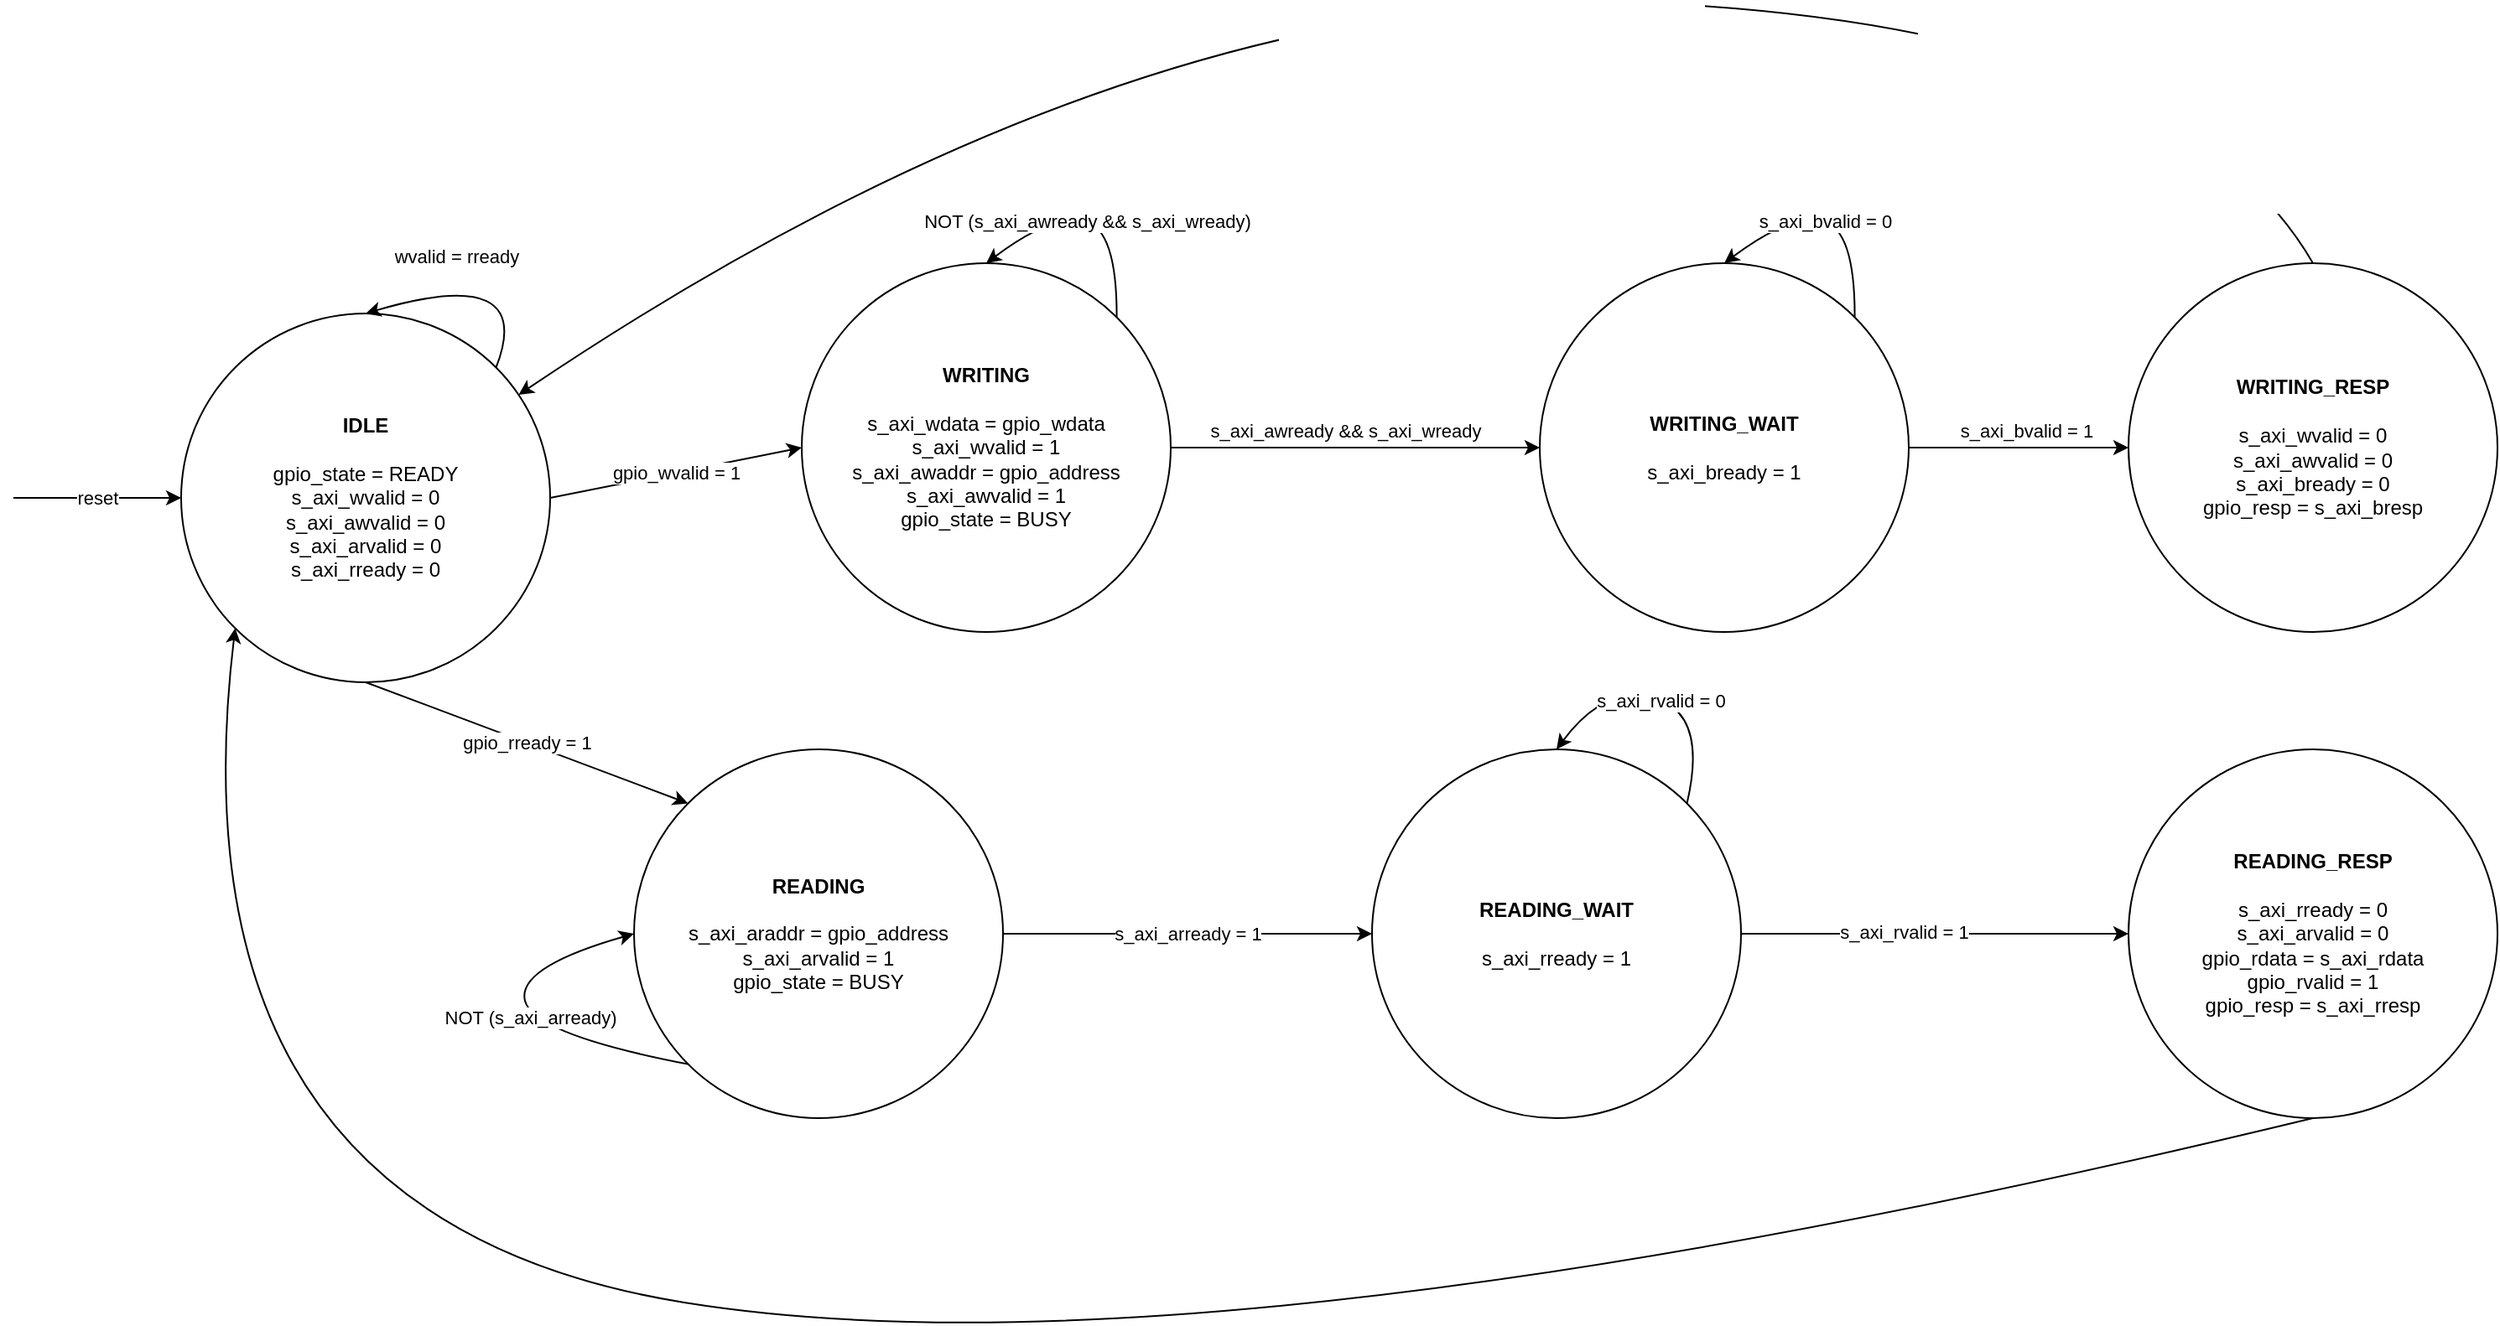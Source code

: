 <mxfile version="14.6.13" type="device"><diagram id="KzkpvSttfBbDstzL3J4R" name="Page-1"><mxGraphModel dx="2500" dy="2136" grid="1" gridSize="10" guides="1" tooltips="1" connect="1" arrows="1" fold="1" page="1" pageScale="1" pageWidth="827" pageHeight="1169" math="0" shadow="0"><root><mxCell id="0"/><mxCell id="1" parent="0"/><mxCell id="VTwZ0EljhyyL5-PaRoXg-1" value="&lt;b&gt;IDLE&lt;/b&gt;&lt;br&gt;&lt;br&gt;gpio_state = READY&lt;br&gt;s_axi_wvalid = 0&lt;br&gt;s_axi_awvalid = 0&lt;br&gt;s_axi_arvalid = 0&lt;br&gt;s_axi_rready = 0" style="ellipse;whiteSpace=wrap;html=1;aspect=fixed;" vertex="1" parent="1"><mxGeometry x="-30" y="60" width="220" height="220" as="geometry"/></mxCell><mxCell id="VTwZ0EljhyyL5-PaRoXg-3" value="&lt;b&gt;WRITING&lt;br&gt;&lt;/b&gt;&lt;br&gt;s_axi_wdata = gpio_wdata&lt;br&gt;s_axi_wvalid = 1&lt;br&gt;s_axi_awaddr = gpio_address&lt;br&gt;s_axi_awvalid = 1&lt;br&gt;gpio_state = BUSY" style="ellipse;whiteSpace=wrap;html=1;aspect=fixed;" vertex="1" parent="1"><mxGeometry x="340" y="30" width="220" height="220" as="geometry"/></mxCell><mxCell id="VTwZ0EljhyyL5-PaRoXg-4" value="gpio_wvalid = 1" style="endArrow=classic;html=1;exitX=1;exitY=0.5;exitDx=0;exitDy=0;entryX=0;entryY=0.5;entryDx=0;entryDy=0;" edge="1" parent="1" source="VTwZ0EljhyyL5-PaRoXg-1" target="VTwZ0EljhyyL5-PaRoXg-3"><mxGeometry width="50" height="50" relative="1" as="geometry"><mxPoint x="310" y="50" as="sourcePoint"/><mxPoint x="360" as="targetPoint"/></mxGeometry></mxCell><mxCell id="VTwZ0EljhyyL5-PaRoXg-5" value="gpio_rready = 1" style="endArrow=classic;html=1;exitX=0.5;exitY=1;exitDx=0;exitDy=0;entryX=0;entryY=0;entryDx=0;entryDy=0;" edge="1" parent="1" source="VTwZ0EljhyyL5-PaRoXg-1" target="VTwZ0EljhyyL5-PaRoXg-6"><mxGeometry width="50" height="50" relative="1" as="geometry"><mxPoint x="200" y="210" as="sourcePoint"/><mxPoint x="320.0" y="210" as="targetPoint"/></mxGeometry></mxCell><mxCell id="VTwZ0EljhyyL5-PaRoXg-6" value="&lt;b&gt;READING&lt;/b&gt;&lt;br&gt;&lt;br&gt;s_axi_araddr = gpio_address&lt;br&gt;s_axi_arvalid = 1&lt;br&gt;gpio_state = BUSY" style="ellipse;whiteSpace=wrap;html=1;aspect=fixed;" vertex="1" parent="1"><mxGeometry x="240" y="320" width="220" height="220" as="geometry"/></mxCell><mxCell id="VTwZ0EljhyyL5-PaRoXg-7" value="wvalid = rready" style="curved=1;endArrow=classic;html=1;entryX=0.5;entryY=0;entryDx=0;entryDy=0;exitX=1;exitY=0;exitDx=0;exitDy=0;" edge="1" parent="1" source="VTwZ0EljhyyL5-PaRoXg-1" target="VTwZ0EljhyyL5-PaRoXg-1"><mxGeometry x="0.288" y="-17" width="50" height="50" relative="1" as="geometry"><mxPoint x="250" y="60" as="sourcePoint"/><mxPoint x="250" y="10" as="targetPoint"/><Array as="points"><mxPoint x="182" y="30"/></Array><mxPoint as="offset"/></mxGeometry></mxCell><mxCell id="VTwZ0EljhyyL5-PaRoXg-8" value="reset" style="endArrow=classic;html=1;entryX=0;entryY=0.5;entryDx=0;entryDy=0;" edge="1" parent="1" target="VTwZ0EljhyyL5-PaRoXg-1"><mxGeometry width="50" height="50" relative="1" as="geometry"><mxPoint x="-130" y="170" as="sourcePoint"/><mxPoint x="120" y="-40" as="targetPoint"/></mxGeometry></mxCell><mxCell id="VTwZ0EljhyyL5-PaRoXg-9" value="NOT (s_axi_awready &amp;amp;&amp;amp; s_axi_wready)" style="curved=1;endArrow=classic;html=1;exitX=1;exitY=0;exitDx=0;exitDy=0;entryX=0.5;entryY=0;entryDx=0;entryDy=0;" edge="1" parent="1" source="VTwZ0EljhyyL5-PaRoXg-3" target="VTwZ0EljhyyL5-PaRoXg-3"><mxGeometry width="50" height="50" relative="1" as="geometry"><mxPoint x="530" y="-10" as="sourcePoint"/><mxPoint x="580" y="-60" as="targetPoint"/><Array as="points"><mxPoint x="528" y="10"/><mxPoint x="490"/></Array></mxGeometry></mxCell><mxCell id="VTwZ0EljhyyL5-PaRoXg-10" value="" style="endArrow=classic;html=1;exitX=1;exitY=0.5;exitDx=0;exitDy=0;entryX=0;entryY=0.5;entryDx=0;entryDy=0;" edge="1" parent="1" source="VTwZ0EljhyyL5-PaRoXg-3" target="VTwZ0EljhyyL5-PaRoXg-12"><mxGeometry width="50" height="50" relative="1" as="geometry"><mxPoint x="680" y="190" as="sourcePoint"/><mxPoint x="770" y="140" as="targetPoint"/></mxGeometry></mxCell><mxCell id="VTwZ0EljhyyL5-PaRoXg-11" value="s_axi_awready &amp;amp;&amp;amp; s_axi_wready" style="edgeLabel;html=1;align=center;verticalAlign=middle;resizable=0;points=[];" vertex="1" connectable="0" parent="VTwZ0EljhyyL5-PaRoXg-10"><mxGeometry x="-0.12" y="-2" relative="1" as="geometry"><mxPoint x="7" y="-12" as="offset"/></mxGeometry></mxCell><mxCell id="VTwZ0EljhyyL5-PaRoXg-12" value="&lt;b&gt;WRITING_WAIT&lt;/b&gt;&lt;br&gt;&lt;br&gt;s_axi_bready = 1" style="ellipse;whiteSpace=wrap;html=1;aspect=fixed;" vertex="1" parent="1"><mxGeometry x="780" y="30" width="220" height="220" as="geometry"/></mxCell><mxCell id="VTwZ0EljhyyL5-PaRoXg-14" value="s_axi_bvalid = 0" style="curved=1;endArrow=classic;html=1;entryX=0.5;entryY=0;entryDx=0;entryDy=0;exitX=1;exitY=0;exitDx=0;exitDy=0;" edge="1" parent="1" source="VTwZ0EljhyyL5-PaRoXg-12" target="VTwZ0EljhyyL5-PaRoXg-12"><mxGeometry width="50" height="50" relative="1" as="geometry"><mxPoint x="968" y="62" as="sourcePoint"/><mxPoint x="890" y="30" as="targetPoint"/><Array as="points"><mxPoint x="968" y="10"/><mxPoint x="930"/></Array></mxGeometry></mxCell><mxCell id="VTwZ0EljhyyL5-PaRoXg-15" value="&lt;span style=&quot;color: rgb(0 , 0 , 0) ; font-family: &amp;#34;helvetica&amp;#34; ; font-size: 11px ; font-style: normal ; font-weight: 400 ; letter-spacing: normal ; text-align: center ; text-indent: 0px ; text-transform: none ; word-spacing: 0px ; background-color: rgb(255 , 255 , 255) ; display: inline ; float: none&quot;&gt;s_axi_bvalid = 1&lt;/span&gt;" style="endArrow=classic;html=1;exitX=1;exitY=0.5;exitDx=0;exitDy=0;entryX=0;entryY=0.5;entryDx=0;entryDy=0;" edge="1" parent="1"><mxGeometry x="0.069" y="10" width="50" height="50" relative="1" as="geometry"><mxPoint x="1000" y="140.0" as="sourcePoint"/><mxPoint x="1131" y="140.0" as="targetPoint"/><mxPoint as="offset"/></mxGeometry></mxCell><mxCell id="VTwZ0EljhyyL5-PaRoXg-16" value="&lt;b&gt;WRITING_RESP&lt;/b&gt;&lt;br&gt;&lt;br&gt;s_axi_wvalid = 0&lt;br&gt;s_axi_awvalid = 0&lt;br&gt;s_axi_bready = 0&lt;br&gt;gpio_resp = s_axi_bresp" style="ellipse;whiteSpace=wrap;html=1;aspect=fixed;" vertex="1" parent="1"><mxGeometry x="1131" y="30" width="220" height="220" as="geometry"/></mxCell><mxCell id="VTwZ0EljhyyL5-PaRoXg-18" value="" style="curved=1;endArrow=classic;html=1;exitX=0.5;exitY=0;exitDx=0;exitDy=0;" edge="1" parent="1" source="VTwZ0EljhyyL5-PaRoXg-16" target="VTwZ0EljhyyL5-PaRoXg-1"><mxGeometry width="50" height="50" relative="1" as="geometry"><mxPoint x="1110" y="-110" as="sourcePoint"/><mxPoint x="1160" y="-160" as="targetPoint"/><Array as="points"><mxPoint x="1160" y="-110"/><mxPoint x="540" y="-140"/></Array></mxGeometry></mxCell><mxCell id="VTwZ0EljhyyL5-PaRoXg-19" value="NOT (s_axi_arready)" style="curved=1;endArrow=classic;html=1;entryX=0;entryY=0.5;entryDx=0;entryDy=0;exitX=0;exitY=1;exitDx=0;exitDy=0;" edge="1" parent="1" source="VTwZ0EljhyyL5-PaRoXg-6" target="VTwZ0EljhyyL5-PaRoXg-6"><mxGeometry width="50" height="50" relative="1" as="geometry"><mxPoint x="130" y="490" as="sourcePoint"/><mxPoint x="180" y="440" as="targetPoint"/><Array as="points"><mxPoint x="180" y="490"/><mxPoint x="170" y="450"/></Array></mxGeometry></mxCell><mxCell id="VTwZ0EljhyyL5-PaRoXg-20" value="&lt;b&gt;READING_WAIT&lt;/b&gt;&lt;br&gt;&lt;br&gt;s_axi_rready = 1" style="ellipse;whiteSpace=wrap;html=1;aspect=fixed;" vertex="1" parent="1"><mxGeometry x="680" y="320" width="220" height="220" as="geometry"/></mxCell><mxCell id="VTwZ0EljhyyL5-PaRoXg-21" value="s_axi_arready = 1" style="endArrow=classic;html=1;exitX=1;exitY=0.5;exitDx=0;exitDy=0;entryX=0;entryY=0.5;entryDx=0;entryDy=0;" edge="1" parent="1" source="VTwZ0EljhyyL5-PaRoXg-6" target="VTwZ0EljhyyL5-PaRoXg-20"><mxGeometry width="50" height="50" relative="1" as="geometry"><mxPoint x="570" y="580" as="sourcePoint"/><mxPoint x="620" y="530" as="targetPoint"/></mxGeometry></mxCell><mxCell id="VTwZ0EljhyyL5-PaRoXg-22" value="s_axi_rvalid = 0" style="curved=1;endArrow=classic;html=1;exitX=1;exitY=0;exitDx=0;exitDy=0;entryX=0.5;entryY=0;entryDx=0;entryDy=0;" edge="1" parent="1" source="VTwZ0EljhyyL5-PaRoXg-20" target="VTwZ0EljhyyL5-PaRoXg-20"><mxGeometry width="50" height="50" relative="1" as="geometry"><mxPoint x="1030" y="370" as="sourcePoint"/><mxPoint x="1080" y="320" as="targetPoint"/><Array as="points"><mxPoint x="880" y="300"/><mxPoint x="820" y="280"/></Array></mxGeometry></mxCell><mxCell id="VTwZ0EljhyyL5-PaRoXg-23" value="&lt;b&gt;READING_RESP&lt;/b&gt;&lt;br&gt;&lt;br&gt;s_axi_rready = 0&lt;br&gt;s_axi_arvalid = 0&lt;br&gt;gpio_rdata = s_axi_rdata&lt;br&gt;gpio_rvalid = 1&lt;br&gt;gpio_resp = s_axi_rresp" style="ellipse;whiteSpace=wrap;html=1;aspect=fixed;" vertex="1" parent="1"><mxGeometry x="1131" y="320" width="220" height="220" as="geometry"/></mxCell><mxCell id="VTwZ0EljhyyL5-PaRoXg-24" value="" style="endArrow=classic;html=1;exitX=1;exitY=0.5;exitDx=0;exitDy=0;entryX=0;entryY=0.5;entryDx=0;entryDy=0;" edge="1" parent="1" source="VTwZ0EljhyyL5-PaRoXg-20" target="VTwZ0EljhyyL5-PaRoXg-23"><mxGeometry width="50" height="50" relative="1" as="geometry"><mxPoint x="1060" y="410" as="sourcePoint"/><mxPoint x="1110" y="360" as="targetPoint"/></mxGeometry></mxCell><mxCell id="VTwZ0EljhyyL5-PaRoXg-25" value="s_axi_rvalid = 1" style="edgeLabel;html=1;align=center;verticalAlign=middle;resizable=0;points=[];" vertex="1" connectable="0" parent="VTwZ0EljhyyL5-PaRoXg-24"><mxGeometry x="-0.163" y="1" relative="1" as="geometry"><mxPoint as="offset"/></mxGeometry></mxCell><mxCell id="VTwZ0EljhyyL5-PaRoXg-26" value="" style="curved=1;endArrow=classic;html=1;exitX=0.5;exitY=1;exitDx=0;exitDy=0;entryX=0;entryY=1;entryDx=0;entryDy=0;" edge="1" parent="1" source="VTwZ0EljhyyL5-PaRoXg-23" target="VTwZ0EljhyyL5-PaRoXg-1"><mxGeometry width="50" height="50" relative="1" as="geometry"><mxPoint x="530" y="700" as="sourcePoint"/><mxPoint x="580" y="650" as="targetPoint"/><Array as="points"><mxPoint x="580" y="700"/><mxPoint x="-40" y="600"/></Array></mxGeometry></mxCell></root></mxGraphModel></diagram></mxfile>